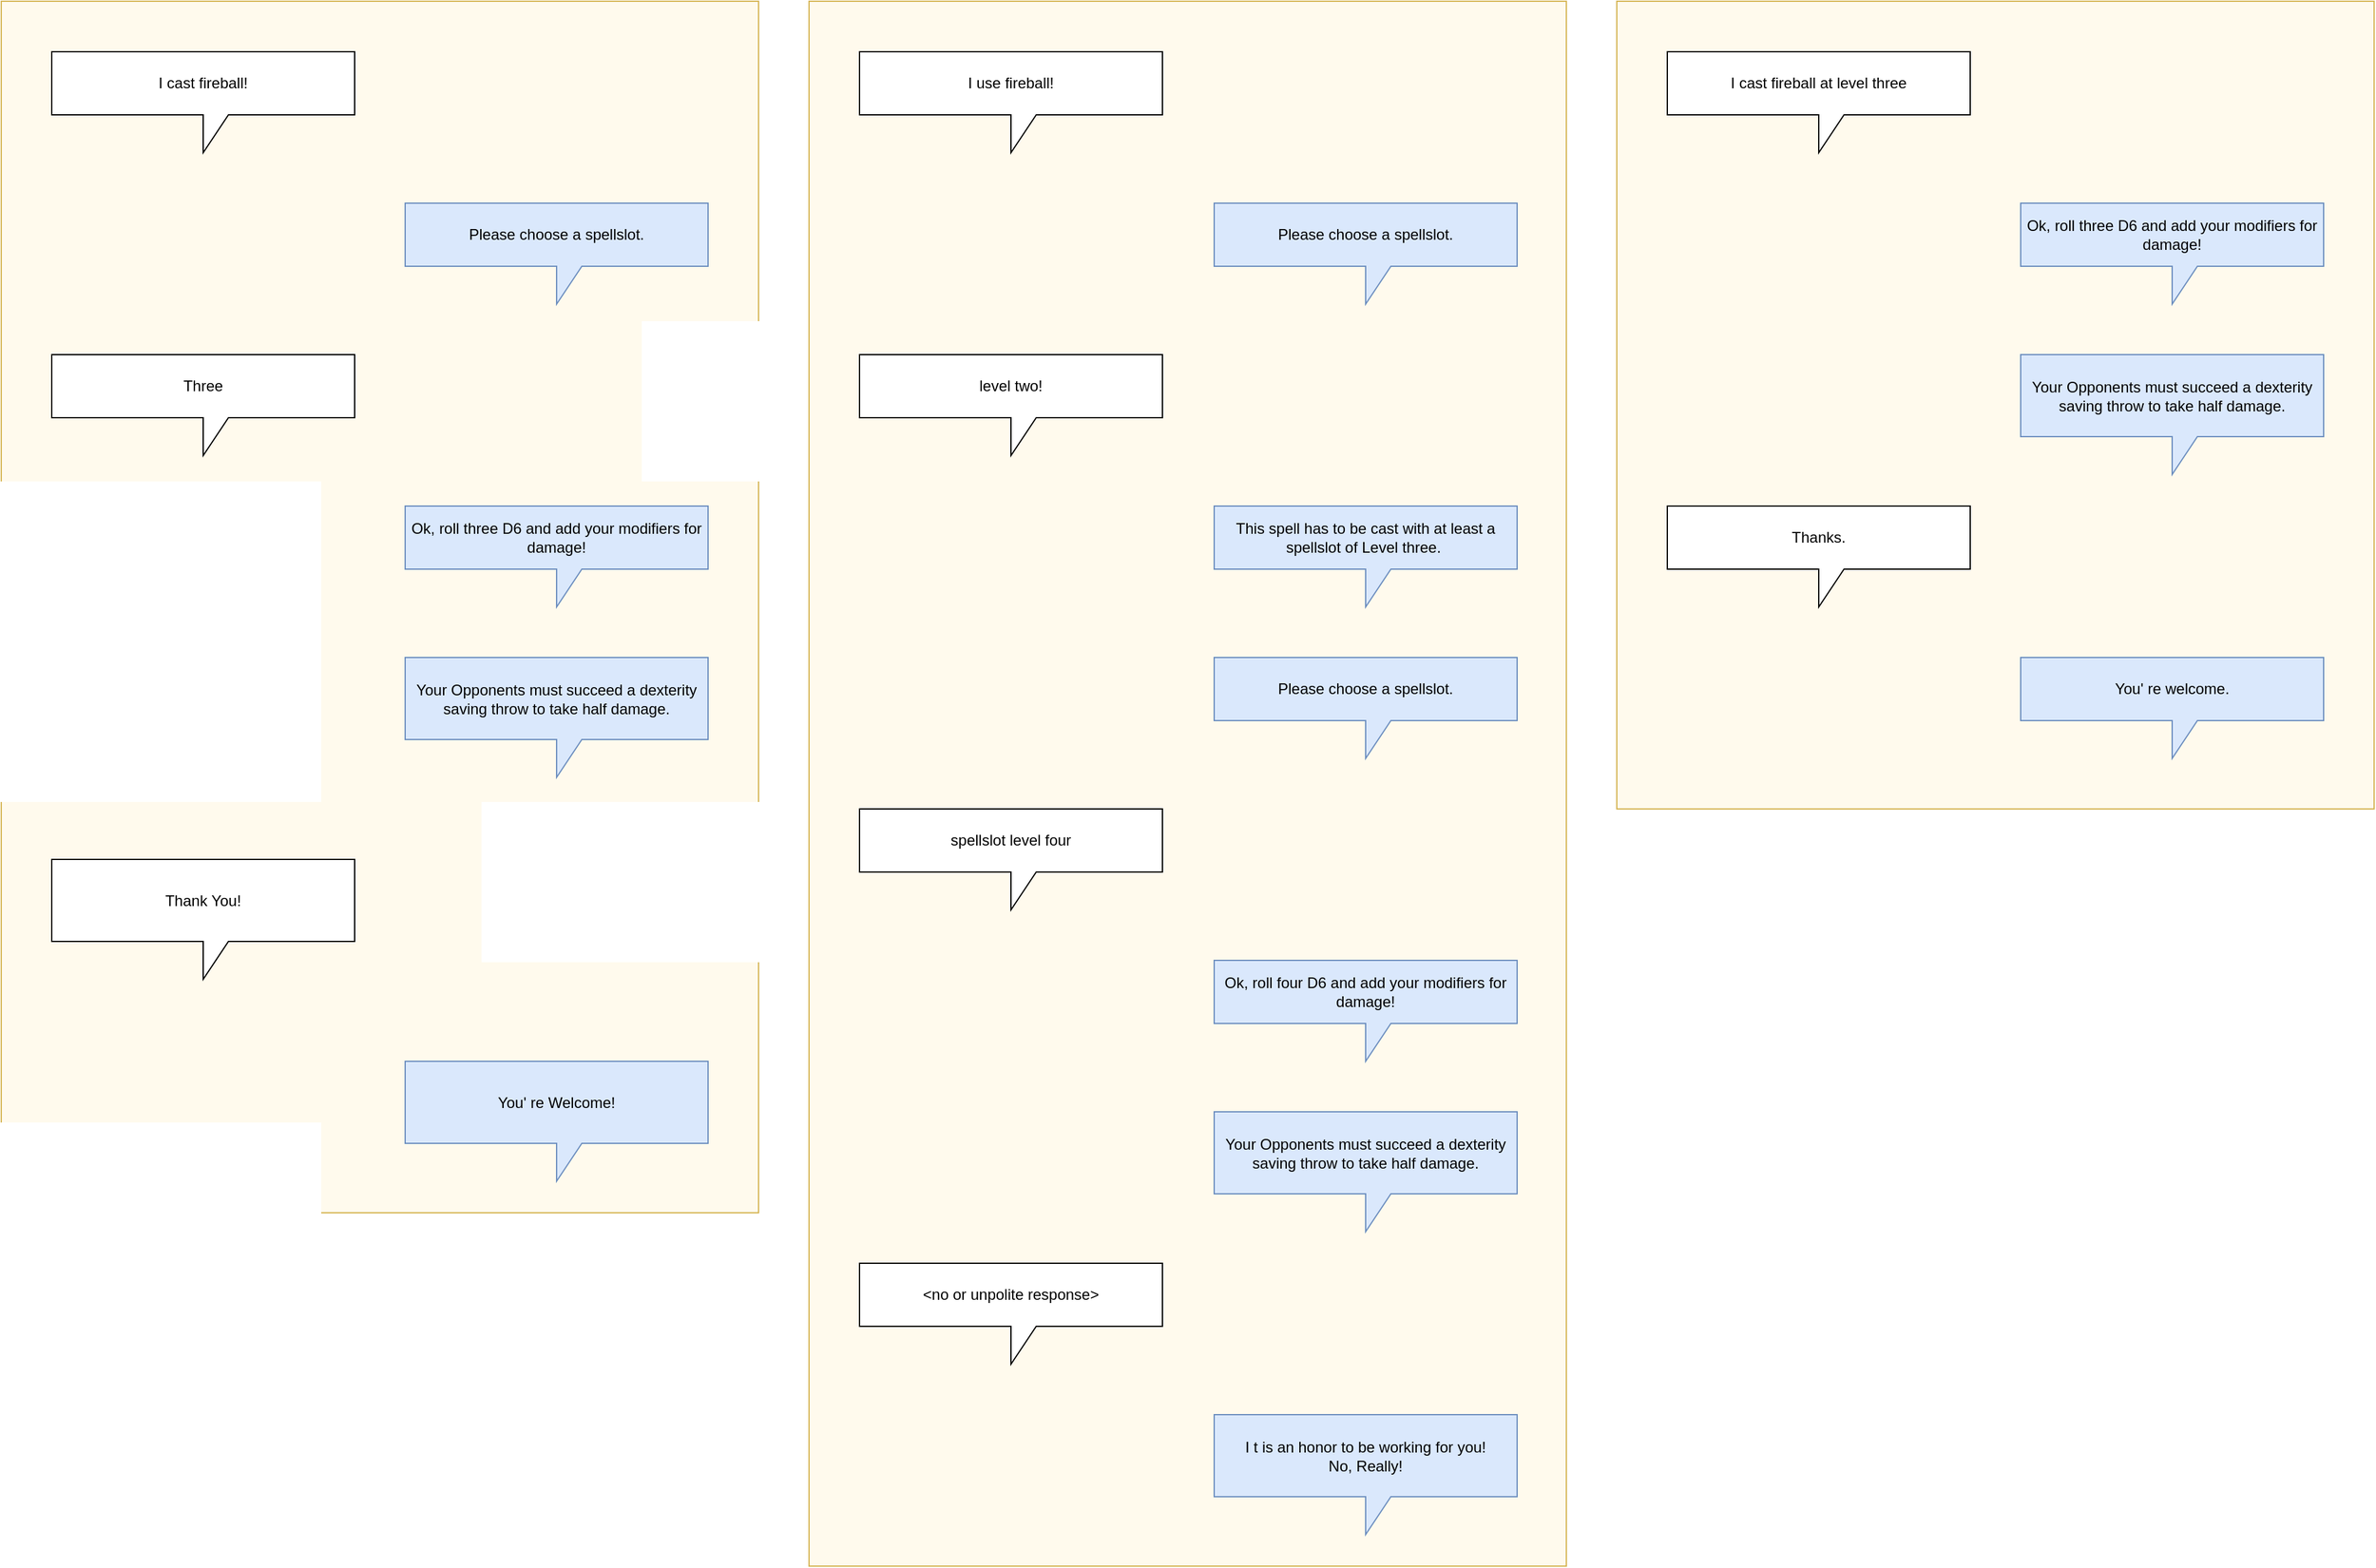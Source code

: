 <mxfile version="14.1.8" type="device"><diagram id="GPe6hT1JcG3InQYqh8YM" name="Seite-1"><mxGraphModel dx="2172" dy="1612" grid="1" gridSize="10" guides="1" tooltips="1" connect="1" arrows="1" fold="1" page="1" pageScale="1" pageWidth="827" pageHeight="1169" math="0" shadow="0"><root><mxCell id="0"/><mxCell id="1" parent="0"/><mxCell id="eLGTF01h9KiGKiAQvHCF-26" value="" style="rounded=0;whiteSpace=wrap;html=1;strokeColor=#d6b656;fillColor=#FFFAED;" vertex="1" parent="1"><mxGeometry x="1360" y="80" width="600" height="640" as="geometry"/></mxCell><mxCell id="eLGTF01h9KiGKiAQvHCF-25" value="" style="rounded=0;whiteSpace=wrap;html=1;strokeColor=#d6b656;fillColor=#FFFAED;" vertex="1" parent="1"><mxGeometry x="720" y="80" width="600" height="1240" as="geometry"/></mxCell><mxCell id="eLGTF01h9KiGKiAQvHCF-24" value="" style="rounded=0;whiteSpace=wrap;html=1;strokeColor=#d6b656;fillColor=#FFFAED;" vertex="1" parent="1"><mxGeometry x="80" y="80" width="600" height="960" as="geometry"/></mxCell><mxCell id="eLGTF01h9KiGKiAQvHCF-1" value="I cast fireball!" style="shape=callout;whiteSpace=wrap;html=1;perimeter=calloutPerimeter;" vertex="1" parent="1"><mxGeometry x="120" y="120" width="240" height="80" as="geometry"/></mxCell><mxCell id="eLGTF01h9KiGKiAQvHCF-2" value="Please choose a spellslot." style="shape=callout;whiteSpace=wrap;html=1;perimeter=calloutPerimeter;fillColor=#dae8fc;strokeColor=#6c8ebf;" vertex="1" parent="1"><mxGeometry x="400" y="240" width="240" height="80" as="geometry"/></mxCell><mxCell id="eLGTF01h9KiGKiAQvHCF-3" value="Three" style="shape=callout;whiteSpace=wrap;html=1;perimeter=calloutPerimeter;" vertex="1" parent="1"><mxGeometry x="120" y="360" width="240" height="80" as="geometry"/></mxCell><mxCell id="eLGTF01h9KiGKiAQvHCF-4" value="Ok, roll three D6 and add your modifiers for damage!" style="shape=callout;whiteSpace=wrap;html=1;perimeter=calloutPerimeter;fillColor=#dae8fc;strokeColor=#6c8ebf;" vertex="1" parent="1"><mxGeometry x="400" y="480" width="240" height="80" as="geometry"/></mxCell><mxCell id="eLGTF01h9KiGKiAQvHCF-5" value="Your Opponents must succeed a dexterity saving throw to take half damage." style="shape=callout;whiteSpace=wrap;html=1;perimeter=calloutPerimeter;fillColor=#dae8fc;strokeColor=#6c8ebf;" vertex="1" parent="1"><mxGeometry x="400" y="600" width="240" height="95" as="geometry"/></mxCell><mxCell id="eLGTF01h9KiGKiAQvHCF-6" value="Thank You!" style="shape=callout;whiteSpace=wrap;html=1;perimeter=calloutPerimeter;" vertex="1" parent="1"><mxGeometry x="120" y="760" width="240" height="95" as="geometry"/></mxCell><mxCell id="eLGTF01h9KiGKiAQvHCF-8" value="You' re Welcome!" style="shape=callout;whiteSpace=wrap;html=1;perimeter=calloutPerimeter;fillColor=#dae8fc;strokeColor=#6c8ebf;" vertex="1" parent="1"><mxGeometry x="400" y="920" width="240" height="95" as="geometry"/></mxCell><mxCell id="eLGTF01h9KiGKiAQvHCF-9" value="I use fireball!" style="shape=callout;whiteSpace=wrap;html=1;perimeter=calloutPerimeter;" vertex="1" parent="1"><mxGeometry x="760" y="120" width="240" height="80" as="geometry"/></mxCell><mxCell id="eLGTF01h9KiGKiAQvHCF-10" value="Please choose a spellslot." style="shape=callout;whiteSpace=wrap;html=1;perimeter=calloutPerimeter;fillColor=#dae8fc;strokeColor=#6c8ebf;" vertex="1" parent="1"><mxGeometry x="1041" y="240" width="240" height="80" as="geometry"/></mxCell><mxCell id="eLGTF01h9KiGKiAQvHCF-11" value="level two!" style="shape=callout;whiteSpace=wrap;html=1;perimeter=calloutPerimeter;" vertex="1" parent="1"><mxGeometry x="760" y="360" width="240" height="80" as="geometry"/></mxCell><mxCell id="eLGTF01h9KiGKiAQvHCF-12" value="This spell has to be cast with at least a spellslot of Level three.&amp;nbsp;" style="shape=callout;whiteSpace=wrap;html=1;perimeter=calloutPerimeter;fillColor=#dae8fc;strokeColor=#6c8ebf;" vertex="1" parent="1"><mxGeometry x="1041" y="480" width="240" height="80" as="geometry"/></mxCell><mxCell id="eLGTF01h9KiGKiAQvHCF-13" value="Please choose a spellslot." style="shape=callout;whiteSpace=wrap;html=1;perimeter=calloutPerimeter;fillColor=#dae8fc;strokeColor=#6c8ebf;" vertex="1" parent="1"><mxGeometry x="1041" y="600" width="240" height="80" as="geometry"/></mxCell><mxCell id="eLGTF01h9KiGKiAQvHCF-14" value="spellslot level four" style="shape=callout;whiteSpace=wrap;html=1;perimeter=calloutPerimeter;" vertex="1" parent="1"><mxGeometry x="760" y="720" width="240" height="80" as="geometry"/></mxCell><mxCell id="eLGTF01h9KiGKiAQvHCF-15" value="&lt;span&gt;Ok, roll four D6 and add your modifiers for damage!&lt;/span&gt;" style="shape=callout;whiteSpace=wrap;html=1;perimeter=calloutPerimeter;fillColor=#dae8fc;strokeColor=#6c8ebf;" vertex="1" parent="1"><mxGeometry x="1041" y="840" width="240" height="80" as="geometry"/></mxCell><mxCell id="eLGTF01h9KiGKiAQvHCF-16" value="Your Opponents must succeed a dexterity saving throw to take half damage." style="shape=callout;whiteSpace=wrap;html=1;perimeter=calloutPerimeter;fillColor=#dae8fc;strokeColor=#6c8ebf;" vertex="1" parent="1"><mxGeometry x="1041" y="960" width="240" height="95" as="geometry"/></mxCell><mxCell id="eLGTF01h9KiGKiAQvHCF-17" value="I t is an honor to be working for you!&lt;br&gt;No, Really!" style="shape=callout;whiteSpace=wrap;html=1;perimeter=calloutPerimeter;fillColor=#dae8fc;strokeColor=#6c8ebf;" vertex="1" parent="1"><mxGeometry x="1041" y="1200" width="240" height="95" as="geometry"/></mxCell><mxCell id="eLGTF01h9KiGKiAQvHCF-18" value="&amp;lt;no or unpolite response&amp;gt;" style="shape=callout;whiteSpace=wrap;html=1;perimeter=calloutPerimeter;" vertex="1" parent="1"><mxGeometry x="760" y="1080" width="240" height="80" as="geometry"/></mxCell><mxCell id="eLGTF01h9KiGKiAQvHCF-19" value="I cast fireball at level three" style="shape=callout;whiteSpace=wrap;html=1;perimeter=calloutPerimeter;" vertex="1" parent="1"><mxGeometry x="1400" y="120" width="240" height="80" as="geometry"/></mxCell><mxCell id="eLGTF01h9KiGKiAQvHCF-20" value="&lt;span&gt;Ok, roll three D6 and add your modifiers for damage!&lt;/span&gt;" style="shape=callout;whiteSpace=wrap;html=1;perimeter=calloutPerimeter;fillColor=#dae8fc;strokeColor=#6c8ebf;" vertex="1" parent="1"><mxGeometry x="1680" y="240" width="240" height="80" as="geometry"/></mxCell><mxCell id="eLGTF01h9KiGKiAQvHCF-21" value="Your Opponents must succeed a dexterity saving throw to take half damage." style="shape=callout;whiteSpace=wrap;html=1;perimeter=calloutPerimeter;fillColor=#dae8fc;strokeColor=#6c8ebf;" vertex="1" parent="1"><mxGeometry x="1680" y="360" width="240" height="95" as="geometry"/></mxCell><mxCell id="eLGTF01h9KiGKiAQvHCF-22" value="&lt;span&gt;Thanks.&lt;/span&gt;" style="shape=callout;whiteSpace=wrap;html=1;perimeter=calloutPerimeter;" vertex="1" parent="1"><mxGeometry x="1400" y="480" width="240" height="80" as="geometry"/></mxCell><mxCell id="eLGTF01h9KiGKiAQvHCF-23" value="&lt;span&gt;You' re welcome.&lt;/span&gt;" style="shape=callout;whiteSpace=wrap;html=1;perimeter=calloutPerimeter;fillColor=#dae8fc;strokeColor=#6c8ebf;" vertex="1" parent="1"><mxGeometry x="1680" y="600" width="240" height="80" as="geometry"/></mxCell></root></mxGraphModel></diagram></mxfile>